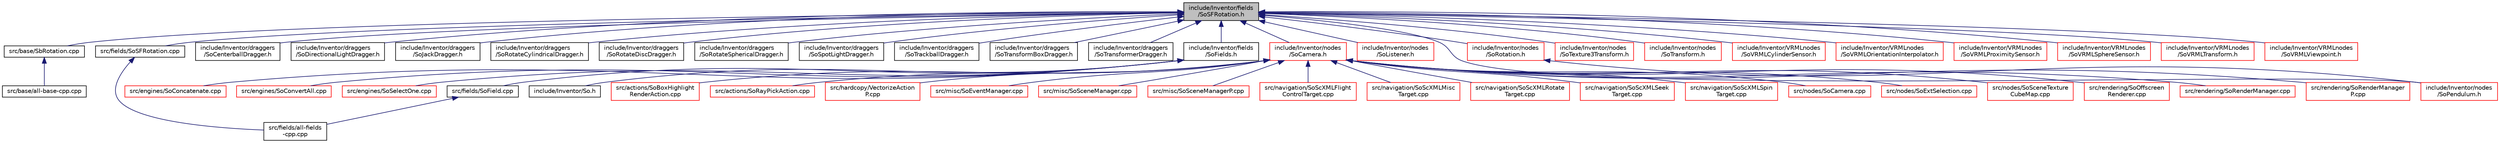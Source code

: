 digraph "include/Inventor/fields/SoSFRotation.h"
{
 // LATEX_PDF_SIZE
  edge [fontname="Helvetica",fontsize="10",labelfontname="Helvetica",labelfontsize="10"];
  node [fontname="Helvetica",fontsize="10",shape=record];
  Node1 [label="include/Inventor/fields\l/SoSFRotation.h",height=0.2,width=0.4,color="black", fillcolor="grey75", style="filled", fontcolor="black",tooltip=" "];
  Node1 -> Node2 [dir="back",color="midnightblue",fontsize="10",style="solid",fontname="Helvetica"];
  Node2 [label="src/base/SbRotation.cpp",height=0.2,width=0.4,color="black", fillcolor="white", style="filled",URL="$SbRotation_8cpp.html",tooltip=" "];
  Node2 -> Node3 [dir="back",color="midnightblue",fontsize="10",style="solid",fontname="Helvetica"];
  Node3 [label="src/base/all-base-cpp.cpp",height=0.2,width=0.4,color="black", fillcolor="white", style="filled",URL="$all-base-cpp_8cpp.html",tooltip=" "];
  Node1 -> Node4 [dir="back",color="midnightblue",fontsize="10",style="solid",fontname="Helvetica"];
  Node4 [label="src/fields/SoSFRotation.cpp",height=0.2,width=0.4,color="black", fillcolor="white", style="filled",URL="$SoSFRotation_8cpp.html",tooltip=" "];
  Node4 -> Node5 [dir="back",color="midnightblue",fontsize="10",style="solid",fontname="Helvetica"];
  Node5 [label="src/fields/all-fields\l-cpp.cpp",height=0.2,width=0.4,color="black", fillcolor="white", style="filled",URL="$all-fields-cpp_8cpp.html",tooltip=" "];
  Node1 -> Node6 [dir="back",color="midnightblue",fontsize="10",style="solid",fontname="Helvetica"];
  Node6 [label="include/Inventor/draggers\l/SoCenterballDragger.h",height=0.2,width=0.4,color="black", fillcolor="white", style="filled",URL="$SoCenterballDragger_8h.html",tooltip=" "];
  Node1 -> Node7 [dir="back",color="midnightblue",fontsize="10",style="solid",fontname="Helvetica"];
  Node7 [label="include/Inventor/draggers\l/SoDirectionalLightDragger.h",height=0.2,width=0.4,color="black", fillcolor="white", style="filled",URL="$SoDirectionalLightDragger_8h.html",tooltip=" "];
  Node1 -> Node8 [dir="back",color="midnightblue",fontsize="10",style="solid",fontname="Helvetica"];
  Node8 [label="include/Inventor/draggers\l/SoJackDragger.h",height=0.2,width=0.4,color="black", fillcolor="white", style="filled",URL="$SoJackDragger_8h.html",tooltip=" "];
  Node1 -> Node9 [dir="back",color="midnightblue",fontsize="10",style="solid",fontname="Helvetica"];
  Node9 [label="include/Inventor/draggers\l/SoRotateCylindricalDragger.h",height=0.2,width=0.4,color="black", fillcolor="white", style="filled",URL="$SoRotateCylindricalDragger_8h.html",tooltip=" "];
  Node1 -> Node10 [dir="back",color="midnightblue",fontsize="10",style="solid",fontname="Helvetica"];
  Node10 [label="include/Inventor/draggers\l/SoRotateDiscDragger.h",height=0.2,width=0.4,color="black", fillcolor="white", style="filled",URL="$SoRotateDiscDragger_8h.html",tooltip=" "];
  Node1 -> Node11 [dir="back",color="midnightblue",fontsize="10",style="solid",fontname="Helvetica"];
  Node11 [label="include/Inventor/draggers\l/SoRotateSphericalDragger.h",height=0.2,width=0.4,color="black", fillcolor="white", style="filled",URL="$SoRotateSphericalDragger_8h.html",tooltip=" "];
  Node1 -> Node12 [dir="back",color="midnightblue",fontsize="10",style="solid",fontname="Helvetica"];
  Node12 [label="include/Inventor/draggers\l/SoSpotLightDragger.h",height=0.2,width=0.4,color="black", fillcolor="white", style="filled",URL="$SoSpotLightDragger_8h.html",tooltip=" "];
  Node1 -> Node13 [dir="back",color="midnightblue",fontsize="10",style="solid",fontname="Helvetica"];
  Node13 [label="include/Inventor/draggers\l/SoTrackballDragger.h",height=0.2,width=0.4,color="black", fillcolor="white", style="filled",URL="$SoTrackballDragger_8h.html",tooltip=" "];
  Node1 -> Node14 [dir="back",color="midnightblue",fontsize="10",style="solid",fontname="Helvetica"];
  Node14 [label="include/Inventor/draggers\l/SoTransformBoxDragger.h",height=0.2,width=0.4,color="black", fillcolor="white", style="filled",URL="$SoTransformBoxDragger_8h.html",tooltip=" "];
  Node1 -> Node15 [dir="back",color="midnightblue",fontsize="10",style="solid",fontname="Helvetica"];
  Node15 [label="include/Inventor/draggers\l/SoTransformerDragger.h",height=0.2,width=0.4,color="black", fillcolor="white", style="filled",URL="$SoTransformerDragger_8h.html",tooltip=" "];
  Node1 -> Node16 [dir="back",color="midnightblue",fontsize="10",style="solid",fontname="Helvetica"];
  Node16 [label="include/Inventor/fields\l/SoFields.h",height=0.2,width=0.4,color="black", fillcolor="white", style="filled",URL="$SoFields_8h.html",tooltip=" "];
  Node16 -> Node17 [dir="back",color="midnightblue",fontsize="10",style="solid",fontname="Helvetica"];
  Node17 [label="src/engines/SoConcatenate.cpp",height=0.2,width=0.4,color="red", fillcolor="white", style="filled",URL="$SoConcatenate_8cpp.html",tooltip=" "];
  Node16 -> Node19 [dir="back",color="midnightblue",fontsize="10",style="solid",fontname="Helvetica"];
  Node19 [label="src/engines/SoConvertAll.cpp",height=0.2,width=0.4,color="red", fillcolor="white", style="filled",URL="$SoConvertAll_8cpp.html",tooltip=" "];
  Node16 -> Node20 [dir="back",color="midnightblue",fontsize="10",style="solid",fontname="Helvetica"];
  Node20 [label="src/engines/SoSelectOne.cpp",height=0.2,width=0.4,color="red", fillcolor="white", style="filled",URL="$SoSelectOne_8cpp.html",tooltip=" "];
  Node16 -> Node21 [dir="back",color="midnightblue",fontsize="10",style="solid",fontname="Helvetica"];
  Node21 [label="src/fields/SoField.cpp",height=0.2,width=0.4,color="black", fillcolor="white", style="filled",URL="$SoField_8cpp.html",tooltip=" "];
  Node21 -> Node5 [dir="back",color="midnightblue",fontsize="10",style="solid",fontname="Helvetica"];
  Node16 -> Node22 [dir="back",color="midnightblue",fontsize="10",style="solid",fontname="Helvetica"];
  Node22 [label="include/Inventor/So.h",height=0.2,width=0.4,color="black", fillcolor="white", style="filled",URL="$So_8h.html",tooltip=" "];
  Node1 -> Node23 [dir="back",color="midnightblue",fontsize="10",style="solid",fontname="Helvetica"];
  Node23 [label="include/Inventor/nodes\l/SoCamera.h",height=0.2,width=0.4,color="red", fillcolor="white", style="filled",URL="$SoCamera_8h.html",tooltip=" "];
  Node23 -> Node24 [dir="back",color="midnightblue",fontsize="10",style="solid",fontname="Helvetica"];
  Node24 [label="src/actions/SoBoxHighlight\lRenderAction.cpp",height=0.2,width=0.4,color="red", fillcolor="white", style="filled",URL="$SoBoxHighlightRenderAction_8cpp.html",tooltip=" "];
  Node23 -> Node26 [dir="back",color="midnightblue",fontsize="10",style="solid",fontname="Helvetica"];
  Node26 [label="src/actions/SoRayPickAction.cpp",height=0.2,width=0.4,color="red", fillcolor="white", style="filled",URL="$SoRayPickAction_8cpp.html",tooltip=" "];
  Node23 -> Node27 [dir="back",color="midnightblue",fontsize="10",style="solid",fontname="Helvetica"];
  Node27 [label="src/hardcopy/VectorizeAction\lP.cpp",height=0.2,width=0.4,color="red", fillcolor="white", style="filled",URL="$VectorizeActionP_8cpp.html",tooltip=" "];
  Node23 -> Node29 [dir="back",color="midnightblue",fontsize="10",style="solid",fontname="Helvetica"];
  Node29 [label="src/misc/SoEventManager.cpp",height=0.2,width=0.4,color="red", fillcolor="white", style="filled",URL="$SoEventManager_8cpp.html",tooltip=" "];
  Node23 -> Node31 [dir="back",color="midnightblue",fontsize="10",style="solid",fontname="Helvetica"];
  Node31 [label="src/misc/SoSceneManager.cpp",height=0.2,width=0.4,color="red", fillcolor="white", style="filled",URL="$SoSceneManager_8cpp.html",tooltip=" "];
  Node23 -> Node32 [dir="back",color="midnightblue",fontsize="10",style="solid",fontname="Helvetica"];
  Node32 [label="src/misc/SoSceneManagerP.cpp",height=0.2,width=0.4,color="red", fillcolor="white", style="filled",URL="$SoSceneManagerP_8cpp.html",tooltip=" "];
  Node23 -> Node33 [dir="back",color="midnightblue",fontsize="10",style="solid",fontname="Helvetica"];
  Node33 [label="src/navigation/SoScXMLFlight\lControlTarget.cpp",height=0.2,width=0.4,color="red", fillcolor="white", style="filled",URL="$SoScXMLFlightControlTarget_8cpp.html",tooltip=" "];
  Node23 -> Node35 [dir="back",color="midnightblue",fontsize="10",style="solid",fontname="Helvetica"];
  Node35 [label="src/navigation/SoScXMLMisc\lTarget.cpp",height=0.2,width=0.4,color="red", fillcolor="white", style="filled",URL="$SoScXMLMiscTarget_8cpp.html",tooltip=" "];
  Node23 -> Node36 [dir="back",color="midnightblue",fontsize="10",style="solid",fontname="Helvetica"];
  Node36 [label="src/navigation/SoScXMLRotate\lTarget.cpp",height=0.2,width=0.4,color="red", fillcolor="white", style="filled",URL="$SoScXMLRotateTarget_8cpp.html",tooltip=" "];
  Node23 -> Node37 [dir="back",color="midnightblue",fontsize="10",style="solid",fontname="Helvetica"];
  Node37 [label="src/navigation/SoScXMLSeek\lTarget.cpp",height=0.2,width=0.4,color="red", fillcolor="white", style="filled",URL="$SoScXMLSeekTarget_8cpp.html",tooltip=" "];
  Node23 -> Node38 [dir="back",color="midnightblue",fontsize="10",style="solid",fontname="Helvetica"];
  Node38 [label="src/navigation/SoScXMLSpin\lTarget.cpp",height=0.2,width=0.4,color="red", fillcolor="white", style="filled",URL="$SoScXMLSpinTarget_8cpp.html",tooltip=" "];
  Node23 -> Node39 [dir="back",color="midnightblue",fontsize="10",style="solid",fontname="Helvetica"];
  Node39 [label="src/nodes/SoCamera.cpp",height=0.2,width=0.4,color="red", fillcolor="white", style="filled",URL="$SoCamera_8cpp.html",tooltip=" "];
  Node23 -> Node41 [dir="back",color="midnightblue",fontsize="10",style="solid",fontname="Helvetica"];
  Node41 [label="src/nodes/SoExtSelection.cpp",height=0.2,width=0.4,color="red", fillcolor="white", style="filled",URL="$SoExtSelection_8cpp.html",tooltip=" "];
  Node23 -> Node42 [dir="back",color="midnightblue",fontsize="10",style="solid",fontname="Helvetica"];
  Node42 [label="src/nodes/SoSceneTexture\lCubeMap.cpp",height=0.2,width=0.4,color="red", fillcolor="white", style="filled",URL="$SoSceneTextureCubeMap_8cpp.html",tooltip=" "];
  Node23 -> Node43 [dir="back",color="midnightblue",fontsize="10",style="solid",fontname="Helvetica"];
  Node43 [label="src/rendering/SoOffscreen\lRenderer.cpp",height=0.2,width=0.4,color="red", fillcolor="white", style="filled",URL="$SoOffscreenRenderer_8cpp.html",tooltip=" "];
  Node23 -> Node45 [dir="back",color="midnightblue",fontsize="10",style="solid",fontname="Helvetica"];
  Node45 [label="src/rendering/SoRenderManager.cpp",height=0.2,width=0.4,color="red", fillcolor="white", style="filled",URL="$SoRenderManager_8cpp.html",tooltip=" "];
  Node23 -> Node46 [dir="back",color="midnightblue",fontsize="10",style="solid",fontname="Helvetica"];
  Node46 [label="src/rendering/SoRenderManager\lP.cpp",height=0.2,width=0.4,color="red", fillcolor="white", style="filled",URL="$SoRenderManagerP_8cpp.html",tooltip=" "];
  Node1 -> Node68 [dir="back",color="midnightblue",fontsize="10",style="solid",fontname="Helvetica"];
  Node68 [label="include/Inventor/nodes\l/SoListener.h",height=0.2,width=0.4,color="red", fillcolor="white", style="filled",URL="$SoListener_8h.html",tooltip=" "];
  Node1 -> Node71 [dir="back",color="midnightblue",fontsize="10",style="solid",fontname="Helvetica"];
  Node71 [label="include/Inventor/nodes\l/SoPendulum.h",height=0.2,width=0.4,color="red", fillcolor="white", style="filled",URL="$SoPendulum_8h.html",tooltip=" "];
  Node1 -> Node73 [dir="back",color="midnightblue",fontsize="10",style="solid",fontname="Helvetica"];
  Node73 [label="include/Inventor/nodes\l/SoRotation.h",height=0.2,width=0.4,color="red", fillcolor="white", style="filled",URL="$SoRotation_8h.html",tooltip=" "];
  Node73 -> Node71 [dir="back",color="midnightblue",fontsize="10",style="solid",fontname="Helvetica"];
  Node1 -> Node77 [dir="back",color="midnightblue",fontsize="10",style="solid",fontname="Helvetica"];
  Node77 [label="include/Inventor/nodes\l/SoTexture3Transform.h",height=0.2,width=0.4,color="red", fillcolor="white", style="filled",URL="$SoTexture3Transform_8h.html",tooltip=" "];
  Node1 -> Node79 [dir="back",color="midnightblue",fontsize="10",style="solid",fontname="Helvetica"];
  Node79 [label="include/Inventor/nodes\l/SoTransform.h",height=0.2,width=0.4,color="red", fillcolor="white", style="filled",URL="$SoTransform_8h.html",tooltip=" "];
  Node1 -> Node89 [dir="back",color="midnightblue",fontsize="10",style="solid",fontname="Helvetica"];
  Node89 [label="include/Inventor/VRMLnodes\l/SoVRMLCylinderSensor.h",height=0.2,width=0.4,color="red", fillcolor="white", style="filled",URL="$SoVRMLCylinderSensor_8h.html",tooltip=" "];
  Node1 -> Node91 [dir="back",color="midnightblue",fontsize="10",style="solid",fontname="Helvetica"];
  Node91 [label="include/Inventor/VRMLnodes\l/SoVRMLOrientationInterpolator.h",height=0.2,width=0.4,color="red", fillcolor="white", style="filled",URL="$SoVRMLOrientationInterpolator_8h.html",tooltip=" "];
  Node1 -> Node92 [dir="back",color="midnightblue",fontsize="10",style="solid",fontname="Helvetica"];
  Node92 [label="include/Inventor/VRMLnodes\l/SoVRMLProximitySensor.h",height=0.2,width=0.4,color="red", fillcolor="white", style="filled",URL="$SoVRMLProximitySensor_8h.html",tooltip=" "];
  Node1 -> Node93 [dir="back",color="midnightblue",fontsize="10",style="solid",fontname="Helvetica"];
  Node93 [label="include/Inventor/VRMLnodes\l/SoVRMLSphereSensor.h",height=0.2,width=0.4,color="red", fillcolor="white", style="filled",URL="$SoVRMLSphereSensor_8h.html",tooltip=" "];
  Node1 -> Node94 [dir="back",color="midnightblue",fontsize="10",style="solid",fontname="Helvetica"];
  Node94 [label="include/Inventor/VRMLnodes\l/SoVRMLTransform.h",height=0.2,width=0.4,color="red", fillcolor="white", style="filled",URL="$SoVRMLTransform_8h.html",tooltip=" "];
  Node1 -> Node95 [dir="back",color="midnightblue",fontsize="10",style="solid",fontname="Helvetica"];
  Node95 [label="include/Inventor/VRMLnodes\l/SoVRMLViewpoint.h",height=0.2,width=0.4,color="red", fillcolor="white", style="filled",URL="$SoVRMLViewpoint_8h.html",tooltip=" "];
}

